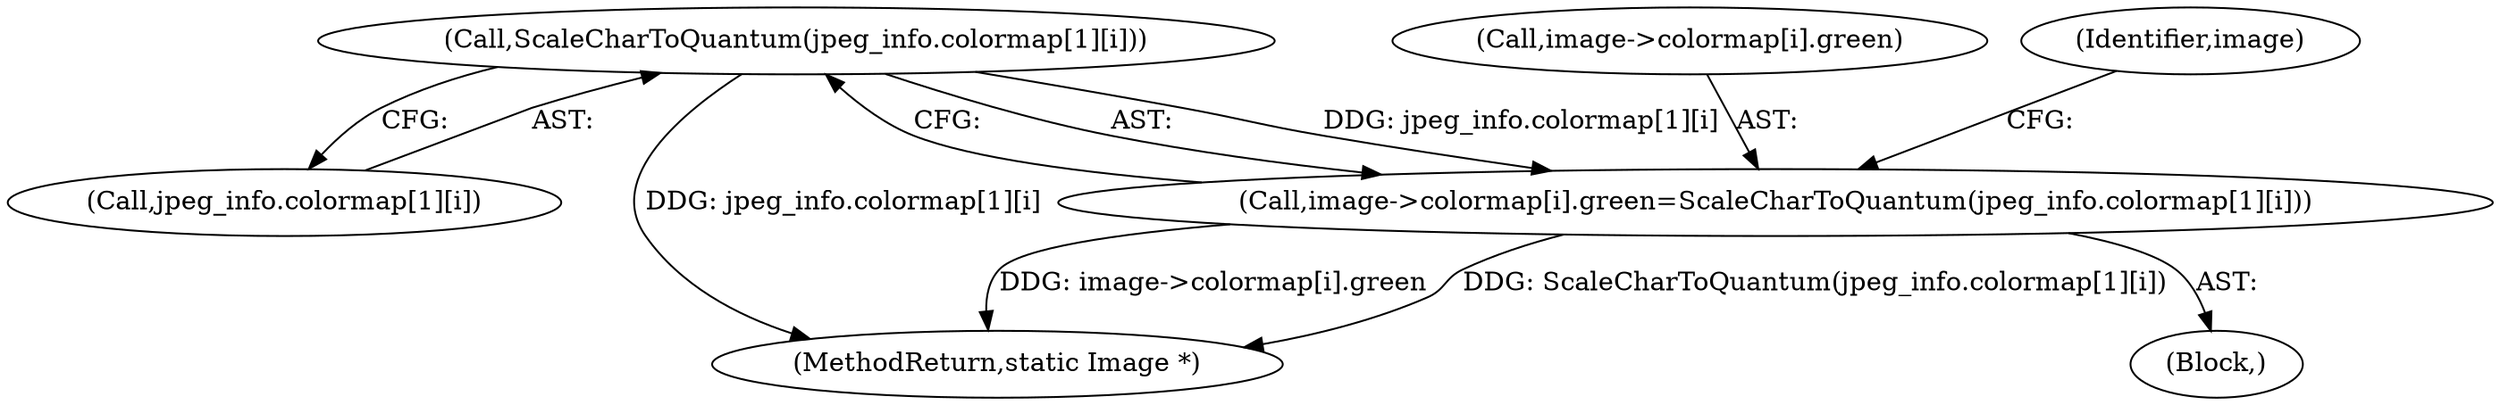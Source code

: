 digraph "0_ImageMagick_58cf5bf4fade82e3b510e8f3463a967278a3e410@array" {
"1001314" [label="(Call,ScaleCharToQuantum(jpeg_info.colormap[1][i]))"];
"1001306" [label="(Call,image->colormap[i].green=ScaleCharToQuantum(jpeg_info.colormap[1][i]))"];
"1001289" [label="(Block,)"];
"1001315" [label="(Call,jpeg_info.colormap[1][i])"];
"1001314" [label="(Call,ScaleCharToQuantum(jpeg_info.colormap[1][i]))"];
"1001307" [label="(Call,image->colormap[i].green)"];
"1001326" [label="(Identifier,image)"];
"1001306" [label="(Call,image->colormap[i].green=ScaleCharToQuantum(jpeg_info.colormap[1][i]))"];
"1001853" [label="(MethodReturn,static Image *)"];
"1001314" -> "1001306"  [label="AST: "];
"1001314" -> "1001315"  [label="CFG: "];
"1001315" -> "1001314"  [label="AST: "];
"1001306" -> "1001314"  [label="CFG: "];
"1001314" -> "1001853"  [label="DDG: jpeg_info.colormap[1][i]"];
"1001314" -> "1001306"  [label="DDG: jpeg_info.colormap[1][i]"];
"1001306" -> "1001289"  [label="AST: "];
"1001307" -> "1001306"  [label="AST: "];
"1001326" -> "1001306"  [label="CFG: "];
"1001306" -> "1001853"  [label="DDG: image->colormap[i].green"];
"1001306" -> "1001853"  [label="DDG: ScaleCharToQuantum(jpeg_info.colormap[1][i])"];
}
